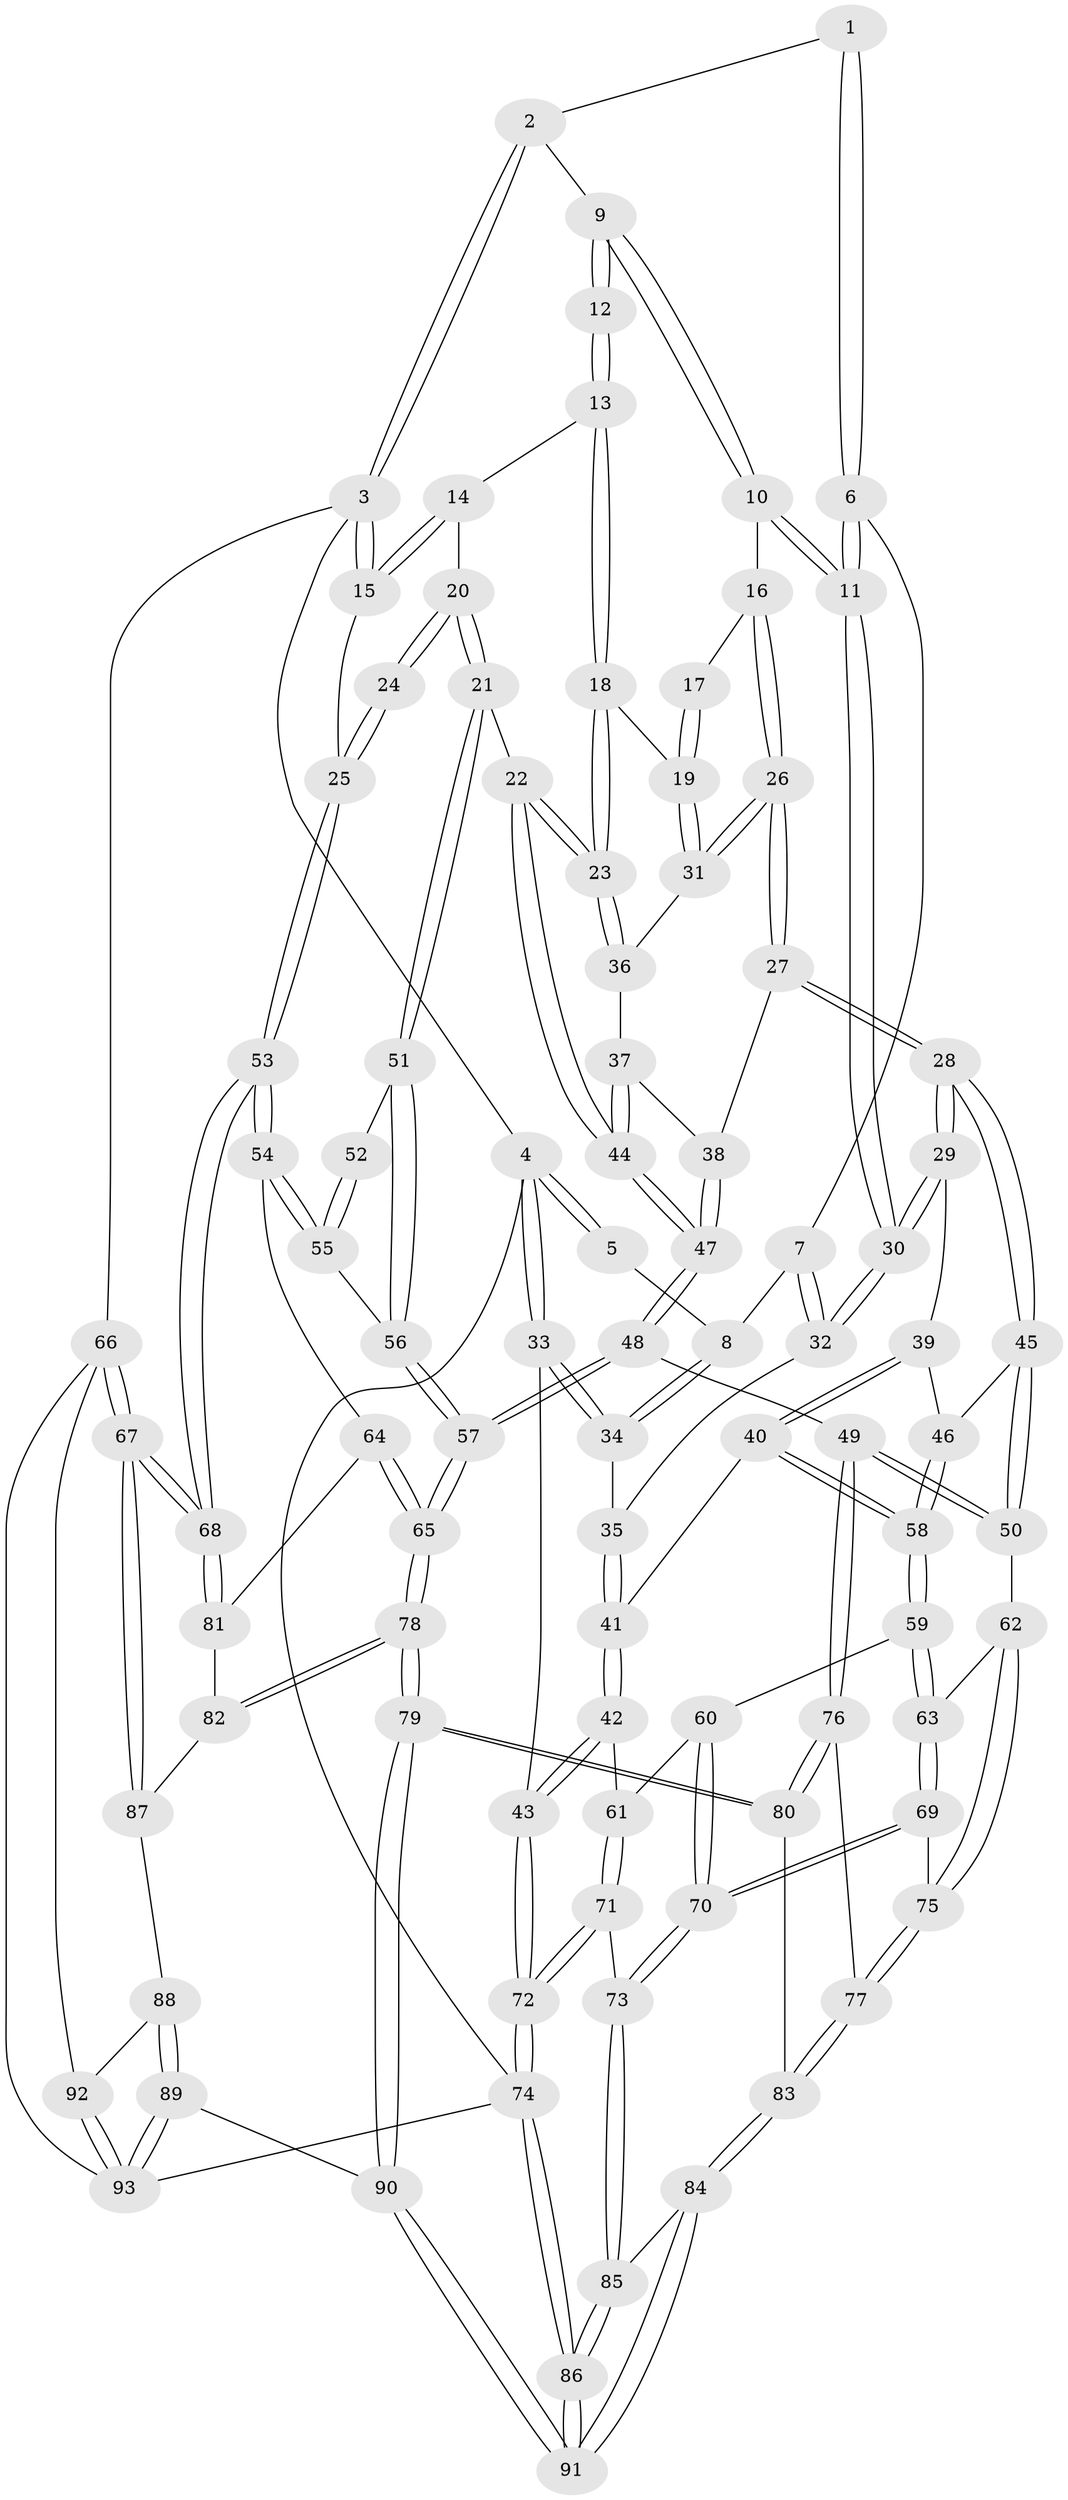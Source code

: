 // Generated by graph-tools (version 1.1) at 2025/38/03/09/25 02:38:47]
// undirected, 93 vertices, 229 edges
graph export_dot {
graph [start="1"]
  node [color=gray90,style=filled];
  1 [pos="+0.30816314964160424+0"];
  2 [pos="+0.6523543673610959+0"];
  3 [pos="+1+0"];
  4 [pos="+0+0"];
  5 [pos="+0.27851834099583445+0"];
  6 [pos="+0.3195048238159068+0"];
  7 [pos="+0.22472822981562676+0.18723146796142062"];
  8 [pos="+0.09581040409335563+0.15949805818674156"];
  9 [pos="+0.6662341191016627+0"];
  10 [pos="+0.4529005039234686+0.16061297868976895"];
  11 [pos="+0.39105873679903186+0.14986431561174876"];
  12 [pos="+0.6885610391199112+0"];
  13 [pos="+0.7146643806030727+0.042359598278117534"];
  14 [pos="+0.8488513461569636+0.11910960995786304"];
  15 [pos="+1+0"];
  16 [pos="+0.48146777476230007+0.1753049087070148"];
  17 [pos="+0.5782948093947964+0.13543458245767934"];
  18 [pos="+0.6971244935804004+0.22285170970095314"];
  19 [pos="+0.577788811472585+0.21650317159330995"];
  20 [pos="+0.8543030889498473+0.13032747909672487"];
  21 [pos="+0.7698233349195189+0.324557196634931"];
  22 [pos="+0.7334870429998377+0.31523478678261185"];
  23 [pos="+0.705099823463739+0.26087852518602106"];
  24 [pos="+0.9900189672555528+0.281990284532375"];
  25 [pos="+1+0.28817450026112057"];
  26 [pos="+0.5268888554663868+0.2588479554192691"];
  27 [pos="+0.49560420028378227+0.3156114362948658"];
  28 [pos="+0.4308074779111778+0.32815325108257226"];
  29 [pos="+0.33088003149419887+0.26572251695343846"];
  30 [pos="+0.33053809490433267+0.2641232279799599"];
  31 [pos="+0.538782807083853+0.2554801866749071"];
  32 [pos="+0.2643864926083123+0.23008937912238517"];
  33 [pos="+0+0.2583099875855093"];
  34 [pos="+0.025733024882930007+0.2039942107594677"];
  35 [pos="+0.16023139602190217+0.28159078393146075"];
  36 [pos="+0.5910037542449917+0.2759220312751133"];
  37 [pos="+0.6020594447168705+0.33018312701269664"];
  38 [pos="+0.5198920230067663+0.3394799661281182"];
  39 [pos="+0.32206761762763936+0.27980493088889524"];
  40 [pos="+0.1995739139480021+0.3871171901690601"];
  41 [pos="+0.1980461102076445+0.3868098424652952"];
  42 [pos="+0+0.4443157043527345"];
  43 [pos="+0+0.43654822760468287"];
  44 [pos="+0.6778665553972307+0.3640026249508769"];
  45 [pos="+0.4223449608948543+0.4313550508772857"];
  46 [pos="+0.3294946964862454+0.4235939111009648"];
  47 [pos="+0.5967095595391292+0.5110087022645046"];
  48 [pos="+0.5821879415437561+0.609174502219111"];
  49 [pos="+0.5565964025611292+0.6101200190531166"];
  50 [pos="+0.49373635748868006+0.5898400826041075"];
  51 [pos="+0.797955310945035+0.3393083284619666"];
  52 [pos="+0.9673454683559294+0.2935433321863287"];
  53 [pos="+1+0.6032908427981155"];
  54 [pos="+0.8988599964867358+0.5195883260746339"];
  55 [pos="+0.8893546243193451+0.49794111232794935"];
  56 [pos="+0.8096819522428994+0.41459912055562953"];
  57 [pos="+0.6303923482351504+0.6376289847301122"];
  58 [pos="+0.2632118724029202+0.48541065833355146"];
  59 [pos="+0.2688833485519672+0.5560202001557171"];
  60 [pos="+0.22757927564347982+0.5707447555432454"];
  61 [pos="+0.17970904213725114+0.5819219711008361"];
  62 [pos="+0.3793381895610571+0.5994452487678217"];
  63 [pos="+0.33169138156309785+0.588751941599286"];
  64 [pos="+0.7051518072383182+0.6538340953829234"];
  65 [pos="+0.6489924226120354+0.6546451447379253"];
  66 [pos="+1+0.8045465885925893"];
  67 [pos="+1+0.7273746313927804"];
  68 [pos="+1+0.7242084952768885"];
  69 [pos="+0.23130412358658314+0.7670338595144112"];
  70 [pos="+0.22899464785743462+0.7675871001544871"];
  71 [pos="+0.12121362105299821+0.7207941518813544"];
  72 [pos="+0+0.8059301489611341"];
  73 [pos="+0.21107294286353595+0.774774207665203"];
  74 [pos="+0+1"];
  75 [pos="+0.32204437413625486+0.7820878798218639"];
  76 [pos="+0.4391225017012375+0.7854963316148063"];
  77 [pos="+0.33906366645301506+0.7994489808032627"];
  78 [pos="+0.6635272584924049+0.9715684304526266"];
  79 [pos="+0.6377675585854471+1"];
  80 [pos="+0.4575626303336962+0.875406862271172"];
  81 [pos="+0.8591041980873781+0.7174636798295765"];
  82 [pos="+0.8410393112087248+0.8554428037642019"];
  83 [pos="+0.33383180027788+0.8830653026667101"];
  84 [pos="+0.31695624463825156+0.9104002825203994"];
  85 [pos="+0.20227146291672327+0.8551126580871832"];
  86 [pos="+0+1"];
  87 [pos="+0.9048466779029699+0.8659467051035209"];
  88 [pos="+0.8922397881053081+0.9552392155898877"];
  89 [pos="+0.7003149019196612+1"];
  90 [pos="+0.6386642440978132+1"];
  91 [pos="+0.33988184327098137+1"];
  92 [pos="+1+0.9155382784798264"];
  93 [pos="+0.7250018102096528+1"];
  1 -- 2;
  1 -- 6;
  1 -- 6;
  2 -- 3;
  2 -- 3;
  2 -- 9;
  3 -- 4;
  3 -- 15;
  3 -- 15;
  3 -- 66;
  4 -- 5;
  4 -- 5;
  4 -- 33;
  4 -- 33;
  4 -- 74;
  5 -- 8;
  6 -- 7;
  6 -- 11;
  6 -- 11;
  7 -- 8;
  7 -- 32;
  7 -- 32;
  8 -- 34;
  8 -- 34;
  9 -- 10;
  9 -- 10;
  9 -- 12;
  9 -- 12;
  10 -- 11;
  10 -- 11;
  10 -- 16;
  11 -- 30;
  11 -- 30;
  12 -- 13;
  12 -- 13;
  13 -- 14;
  13 -- 18;
  13 -- 18;
  14 -- 15;
  14 -- 15;
  14 -- 20;
  15 -- 25;
  16 -- 17;
  16 -- 26;
  16 -- 26;
  17 -- 19;
  17 -- 19;
  18 -- 19;
  18 -- 23;
  18 -- 23;
  19 -- 31;
  19 -- 31;
  20 -- 21;
  20 -- 21;
  20 -- 24;
  20 -- 24;
  21 -- 22;
  21 -- 51;
  21 -- 51;
  22 -- 23;
  22 -- 23;
  22 -- 44;
  22 -- 44;
  23 -- 36;
  23 -- 36;
  24 -- 25;
  24 -- 25;
  25 -- 53;
  25 -- 53;
  26 -- 27;
  26 -- 27;
  26 -- 31;
  26 -- 31;
  27 -- 28;
  27 -- 28;
  27 -- 38;
  28 -- 29;
  28 -- 29;
  28 -- 45;
  28 -- 45;
  29 -- 30;
  29 -- 30;
  29 -- 39;
  30 -- 32;
  30 -- 32;
  31 -- 36;
  32 -- 35;
  33 -- 34;
  33 -- 34;
  33 -- 43;
  34 -- 35;
  35 -- 41;
  35 -- 41;
  36 -- 37;
  37 -- 38;
  37 -- 44;
  37 -- 44;
  38 -- 47;
  38 -- 47;
  39 -- 40;
  39 -- 40;
  39 -- 46;
  40 -- 41;
  40 -- 58;
  40 -- 58;
  41 -- 42;
  41 -- 42;
  42 -- 43;
  42 -- 43;
  42 -- 61;
  43 -- 72;
  43 -- 72;
  44 -- 47;
  44 -- 47;
  45 -- 46;
  45 -- 50;
  45 -- 50;
  46 -- 58;
  46 -- 58;
  47 -- 48;
  47 -- 48;
  48 -- 49;
  48 -- 57;
  48 -- 57;
  49 -- 50;
  49 -- 50;
  49 -- 76;
  49 -- 76;
  50 -- 62;
  51 -- 52;
  51 -- 56;
  51 -- 56;
  52 -- 55;
  52 -- 55;
  53 -- 54;
  53 -- 54;
  53 -- 68;
  53 -- 68;
  54 -- 55;
  54 -- 55;
  54 -- 64;
  55 -- 56;
  56 -- 57;
  56 -- 57;
  57 -- 65;
  57 -- 65;
  58 -- 59;
  58 -- 59;
  59 -- 60;
  59 -- 63;
  59 -- 63;
  60 -- 61;
  60 -- 70;
  60 -- 70;
  61 -- 71;
  61 -- 71;
  62 -- 63;
  62 -- 75;
  62 -- 75;
  63 -- 69;
  63 -- 69;
  64 -- 65;
  64 -- 65;
  64 -- 81;
  65 -- 78;
  65 -- 78;
  66 -- 67;
  66 -- 67;
  66 -- 92;
  66 -- 93;
  67 -- 68;
  67 -- 68;
  67 -- 87;
  67 -- 87;
  68 -- 81;
  68 -- 81;
  69 -- 70;
  69 -- 70;
  69 -- 75;
  70 -- 73;
  70 -- 73;
  71 -- 72;
  71 -- 72;
  71 -- 73;
  72 -- 74;
  72 -- 74;
  73 -- 85;
  73 -- 85;
  74 -- 86;
  74 -- 86;
  74 -- 93;
  75 -- 77;
  75 -- 77;
  76 -- 77;
  76 -- 80;
  76 -- 80;
  77 -- 83;
  77 -- 83;
  78 -- 79;
  78 -- 79;
  78 -- 82;
  78 -- 82;
  79 -- 80;
  79 -- 80;
  79 -- 90;
  79 -- 90;
  80 -- 83;
  81 -- 82;
  82 -- 87;
  83 -- 84;
  83 -- 84;
  84 -- 85;
  84 -- 91;
  84 -- 91;
  85 -- 86;
  85 -- 86;
  86 -- 91;
  86 -- 91;
  87 -- 88;
  88 -- 89;
  88 -- 89;
  88 -- 92;
  89 -- 90;
  89 -- 93;
  89 -- 93;
  90 -- 91;
  90 -- 91;
  92 -- 93;
  92 -- 93;
}
